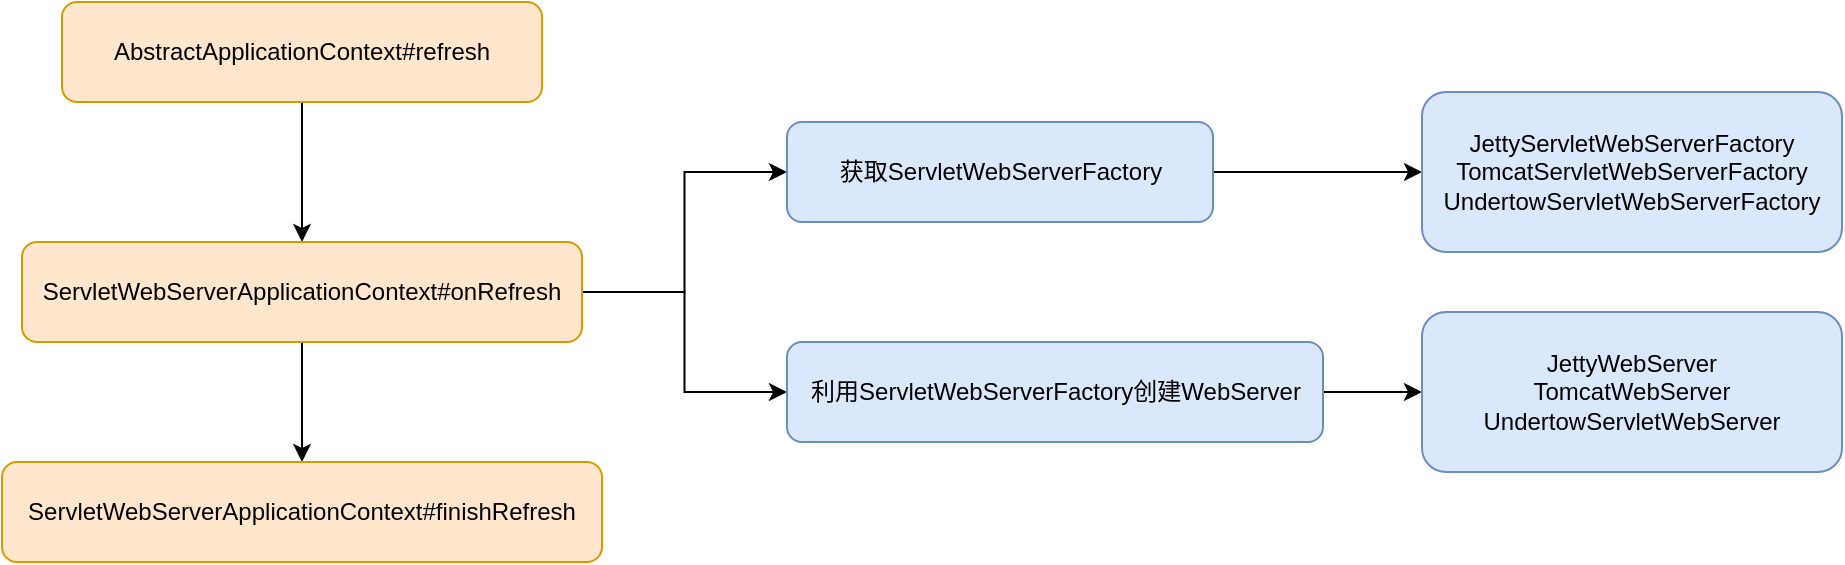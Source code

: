 <mxfile version="14.5.3" type="github">
  <diagram id="-ahcEEFHBMHVNG3VfpO8" name="Page-1">
    <mxGraphModel dx="946" dy="536" grid="1" gridSize="10" guides="1" tooltips="1" connect="1" arrows="1" fold="1" page="1" pageScale="1" pageWidth="827" pageHeight="1169" math="0" shadow="0">
      <root>
        <mxCell id="0" />
        <mxCell id="1" parent="0" />
        <mxCell id="Uoi0qUkUmW6noMAwvUM0-11" style="edgeStyle=orthogonalEdgeStyle;rounded=0;orthogonalLoop=1;jettySize=auto;html=1;" edge="1" parent="1" source="Uoi0qUkUmW6noMAwvUM0-1" target="Uoi0qUkUmW6noMAwvUM0-3">
          <mxGeometry relative="1" as="geometry" />
        </mxCell>
        <mxCell id="Uoi0qUkUmW6noMAwvUM0-1" value="AbstractApplicationContext#refresh" style="rounded=1;whiteSpace=wrap;html=1;fillColor=#ffe6cc;strokeColor=#d79b00;" vertex="1" parent="1">
          <mxGeometry x="250" y="110" width="240" height="50" as="geometry" />
        </mxCell>
        <mxCell id="Uoi0qUkUmW6noMAwvUM0-12" style="edgeStyle=orthogonalEdgeStyle;rounded=0;orthogonalLoop=1;jettySize=auto;html=1;" edge="1" parent="1" source="Uoi0qUkUmW6noMAwvUM0-3" target="Uoi0qUkUmW6noMAwvUM0-10">
          <mxGeometry relative="1" as="geometry" />
        </mxCell>
        <mxCell id="Uoi0qUkUmW6noMAwvUM0-13" style="edgeStyle=orthogonalEdgeStyle;rounded=0;orthogonalLoop=1;jettySize=auto;html=1;exitX=1;exitY=0.5;exitDx=0;exitDy=0;entryX=0;entryY=0.5;entryDx=0;entryDy=0;" edge="1" parent="1" source="Uoi0qUkUmW6noMAwvUM0-3" target="Uoi0qUkUmW6noMAwvUM0-4">
          <mxGeometry relative="1" as="geometry" />
        </mxCell>
        <mxCell id="Uoi0qUkUmW6noMAwvUM0-14" style="edgeStyle=orthogonalEdgeStyle;rounded=0;orthogonalLoop=1;jettySize=auto;html=1;exitX=1;exitY=0.5;exitDx=0;exitDy=0;entryX=0;entryY=0.5;entryDx=0;entryDy=0;" edge="1" parent="1" source="Uoi0qUkUmW6noMAwvUM0-3" target="Uoi0qUkUmW6noMAwvUM0-6">
          <mxGeometry relative="1" as="geometry" />
        </mxCell>
        <mxCell id="Uoi0qUkUmW6noMAwvUM0-3" value="ServletWebServerApplicationContext#onRefresh" style="rounded=1;whiteSpace=wrap;html=1;fillColor=#ffe6cc;strokeColor=#d79b00;" vertex="1" parent="1">
          <mxGeometry x="230" y="230" width="280" height="50" as="geometry" />
        </mxCell>
        <mxCell id="Uoi0qUkUmW6noMAwvUM0-15" style="edgeStyle=orthogonalEdgeStyle;rounded=0;orthogonalLoop=1;jettySize=auto;html=1;exitX=1;exitY=0.5;exitDx=0;exitDy=0;entryX=0;entryY=0.5;entryDx=0;entryDy=0;" edge="1" parent="1" source="Uoi0qUkUmW6noMAwvUM0-4" target="Uoi0qUkUmW6noMAwvUM0-7">
          <mxGeometry relative="1" as="geometry" />
        </mxCell>
        <mxCell id="Uoi0qUkUmW6noMAwvUM0-4" value="获取ServletWebServerFactory" style="rounded=1;whiteSpace=wrap;html=1;fillColor=#dae8fc;strokeColor=#6c8ebf;" vertex="1" parent="1">
          <mxGeometry x="612.5" y="170" width="213" height="50" as="geometry" />
        </mxCell>
        <mxCell id="Uoi0qUkUmW6noMAwvUM0-16" style="edgeStyle=orthogonalEdgeStyle;rounded=0;orthogonalLoop=1;jettySize=auto;html=1;exitX=1;exitY=0.5;exitDx=0;exitDy=0;entryX=0;entryY=0.5;entryDx=0;entryDy=0;" edge="1" parent="1" source="Uoi0qUkUmW6noMAwvUM0-6" target="Uoi0qUkUmW6noMAwvUM0-9">
          <mxGeometry relative="1" as="geometry" />
        </mxCell>
        <mxCell id="Uoi0qUkUmW6noMAwvUM0-6" value="利用ServletWebServerFactory创建WebServer" style="rounded=1;whiteSpace=wrap;html=1;fillColor=#dae8fc;strokeColor=#6c8ebf;" vertex="1" parent="1">
          <mxGeometry x="612.5" y="280" width="268" height="50" as="geometry" />
        </mxCell>
        <mxCell id="Uoi0qUkUmW6noMAwvUM0-7" value="&lt;div&gt;JettyServletWebServerFactory&lt;/div&gt;&lt;div&gt;TomcatServletWebServerFactory&lt;/div&gt;&lt;div&gt;UndertowServletWebServerFactory&lt;/div&gt;" style="rounded=1;whiteSpace=wrap;html=1;fillColor=#dae8fc;strokeColor=#6c8ebf;" vertex="1" parent="1">
          <mxGeometry x="930" y="155" width="210" height="80" as="geometry" />
        </mxCell>
        <mxCell id="Uoi0qUkUmW6noMAwvUM0-9" value="&lt;div&gt;JettyWebServer&lt;/div&gt;&lt;div&gt;TomcatWebServer&lt;/div&gt;&lt;div&gt;UndertowServletWebServer&lt;/div&gt;" style="rounded=1;whiteSpace=wrap;html=1;fillColor=#dae8fc;strokeColor=#6c8ebf;" vertex="1" parent="1">
          <mxGeometry x="930" y="265" width="210" height="80" as="geometry" />
        </mxCell>
        <mxCell id="Uoi0qUkUmW6noMAwvUM0-10" value="ServletWebServerApplicationContext#finishRefresh" style="rounded=1;whiteSpace=wrap;html=1;fillColor=#ffe6cc;strokeColor=#d79b00;" vertex="1" parent="1">
          <mxGeometry x="220" y="340" width="300" height="50" as="geometry" />
        </mxCell>
      </root>
    </mxGraphModel>
  </diagram>
</mxfile>
